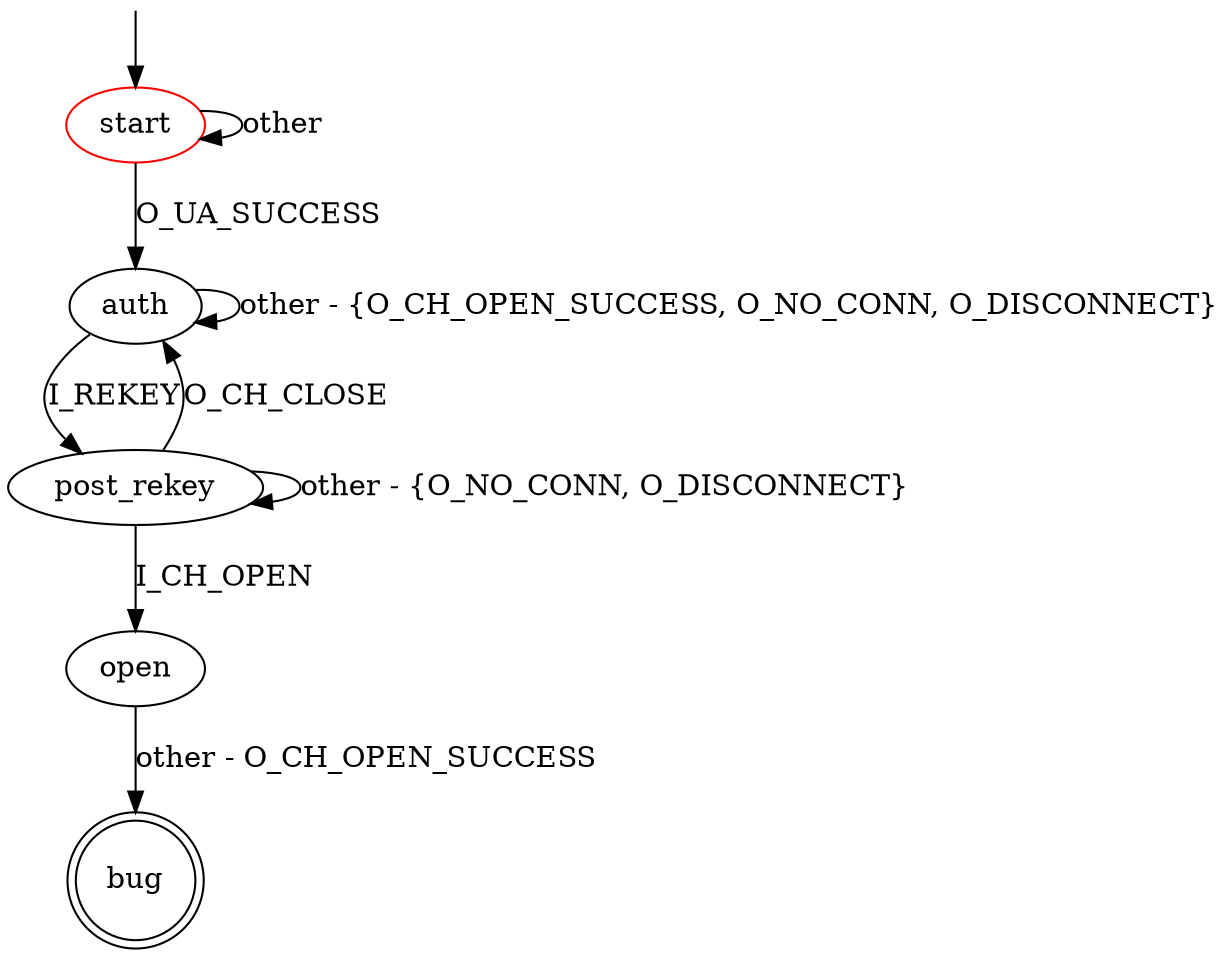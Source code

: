 digraph G {
label=""
start [color="red"]
bug [shape="doublecircle"]

start -> auth [label="O_UA_SUCCESS"]
start -> start [label="other"]
auth -> post_rekey [label="I_REKEY"]
auth -> auth [label="other - {O_CH_OPEN_SUCCESS, O_NO_CONN, O_DISCONNECT}"]

post_rekey -> open [label="I_CH_OPEN"]
post_rekey -> auth [label="O_CH_CLOSE"]
post_rekey -> post_rekey [label="other - {O_NO_CONN, O_DISCONNECT}"]
open -> bug [label="other - O_CH_OPEN_SUCCESS"]

__start0 [label="" shape="none" width="0" height="0"];
__start0 -> start;
}
